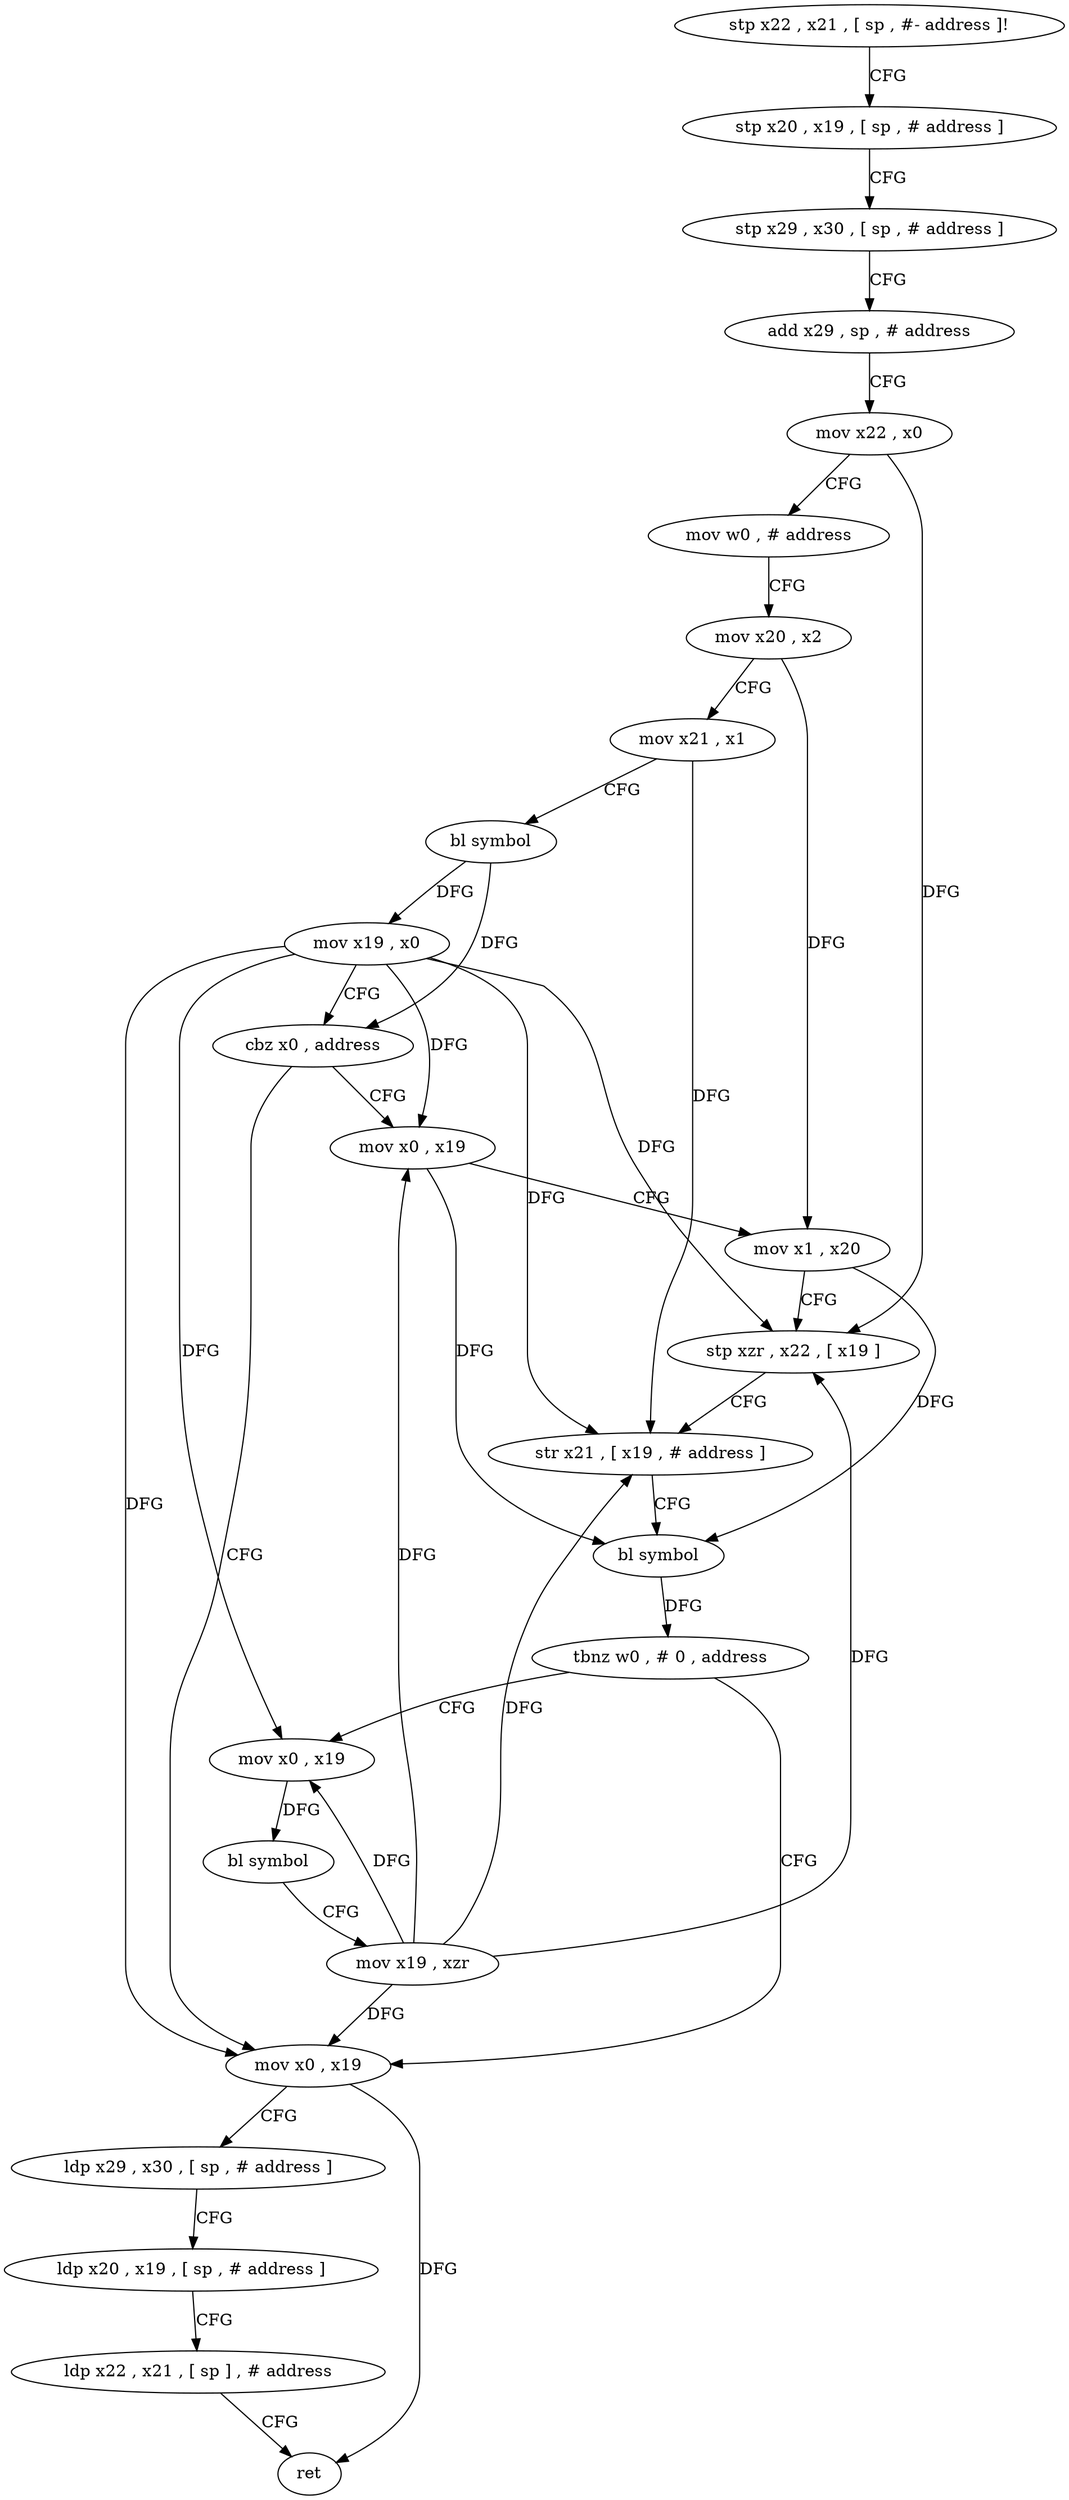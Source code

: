 digraph "func" {
"93748" [label = "stp x22 , x21 , [ sp , #- address ]!" ]
"93752" [label = "stp x20 , x19 , [ sp , # address ]" ]
"93756" [label = "stp x29 , x30 , [ sp , # address ]" ]
"93760" [label = "add x29 , sp , # address" ]
"93764" [label = "mov x22 , x0" ]
"93768" [label = "mov w0 , # address" ]
"93772" [label = "mov x20 , x2" ]
"93776" [label = "mov x21 , x1" ]
"93780" [label = "bl symbol" ]
"93784" [label = "mov x19 , x0" ]
"93788" [label = "cbz x0 , address" ]
"93828" [label = "mov x0 , x19" ]
"93792" [label = "mov x0 , x19" ]
"93832" [label = "ldp x29 , x30 , [ sp , # address ]" ]
"93836" [label = "ldp x20 , x19 , [ sp , # address ]" ]
"93840" [label = "ldp x22 , x21 , [ sp ] , # address" ]
"93844" [label = "ret" ]
"93796" [label = "mov x1 , x20" ]
"93800" [label = "stp xzr , x22 , [ x19 ]" ]
"93804" [label = "str x21 , [ x19 , # address ]" ]
"93808" [label = "bl symbol" ]
"93812" [label = "tbnz w0 , # 0 , address" ]
"93816" [label = "mov x0 , x19" ]
"93820" [label = "bl symbol" ]
"93824" [label = "mov x19 , xzr" ]
"93748" -> "93752" [ label = "CFG" ]
"93752" -> "93756" [ label = "CFG" ]
"93756" -> "93760" [ label = "CFG" ]
"93760" -> "93764" [ label = "CFG" ]
"93764" -> "93768" [ label = "CFG" ]
"93764" -> "93800" [ label = "DFG" ]
"93768" -> "93772" [ label = "CFG" ]
"93772" -> "93776" [ label = "CFG" ]
"93772" -> "93796" [ label = "DFG" ]
"93776" -> "93780" [ label = "CFG" ]
"93776" -> "93804" [ label = "DFG" ]
"93780" -> "93784" [ label = "DFG" ]
"93780" -> "93788" [ label = "DFG" ]
"93784" -> "93788" [ label = "CFG" ]
"93784" -> "93828" [ label = "DFG" ]
"93784" -> "93792" [ label = "DFG" ]
"93784" -> "93800" [ label = "DFG" ]
"93784" -> "93804" [ label = "DFG" ]
"93784" -> "93816" [ label = "DFG" ]
"93788" -> "93828" [ label = "CFG" ]
"93788" -> "93792" [ label = "CFG" ]
"93828" -> "93832" [ label = "CFG" ]
"93828" -> "93844" [ label = "DFG" ]
"93792" -> "93796" [ label = "CFG" ]
"93792" -> "93808" [ label = "DFG" ]
"93832" -> "93836" [ label = "CFG" ]
"93836" -> "93840" [ label = "CFG" ]
"93840" -> "93844" [ label = "CFG" ]
"93796" -> "93800" [ label = "CFG" ]
"93796" -> "93808" [ label = "DFG" ]
"93800" -> "93804" [ label = "CFG" ]
"93804" -> "93808" [ label = "CFG" ]
"93808" -> "93812" [ label = "DFG" ]
"93812" -> "93828" [ label = "CFG" ]
"93812" -> "93816" [ label = "CFG" ]
"93816" -> "93820" [ label = "DFG" ]
"93820" -> "93824" [ label = "CFG" ]
"93824" -> "93828" [ label = "DFG" ]
"93824" -> "93792" [ label = "DFG" ]
"93824" -> "93800" [ label = "DFG" ]
"93824" -> "93816" [ label = "DFG" ]
"93824" -> "93804" [ label = "DFG" ]
}
